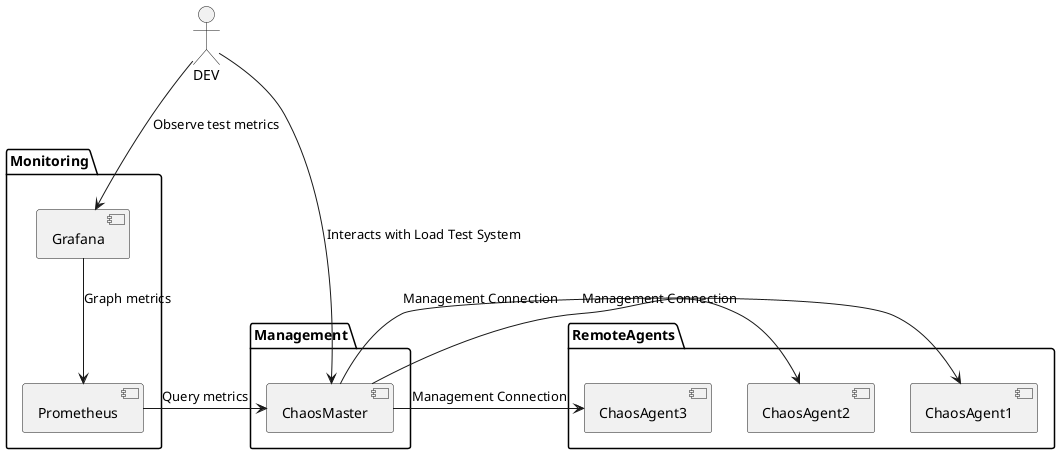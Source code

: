 @startuml

package "RemoteAgents" {
    component [ChaosAgent1]
    component [ChaosAgent3]
    component [ChaosAgent2]
}

package "Management" {
    component "ChaosMaster"
}

package "Monitoring" {
    component [Prometheus]
    component [Grafana]
}

[ChaosMaster] -right--> [ChaosAgent1] : Management Connection
[ChaosMaster] -right--> [ChaosAgent2] : Management Connection
[ChaosMaster] -right--> [ChaosAgent3] : Management Connection

[Prometheus] -right--> [ChaosMaster] : Query metrics
[Grafana] --> [Prometheus] : Graph metrics

actor "DEV"

[DEV] --> [ChaosMaster] : Interacts with Load Test System
[DEV] --> [Grafana] : Observe test metrics




@enduml